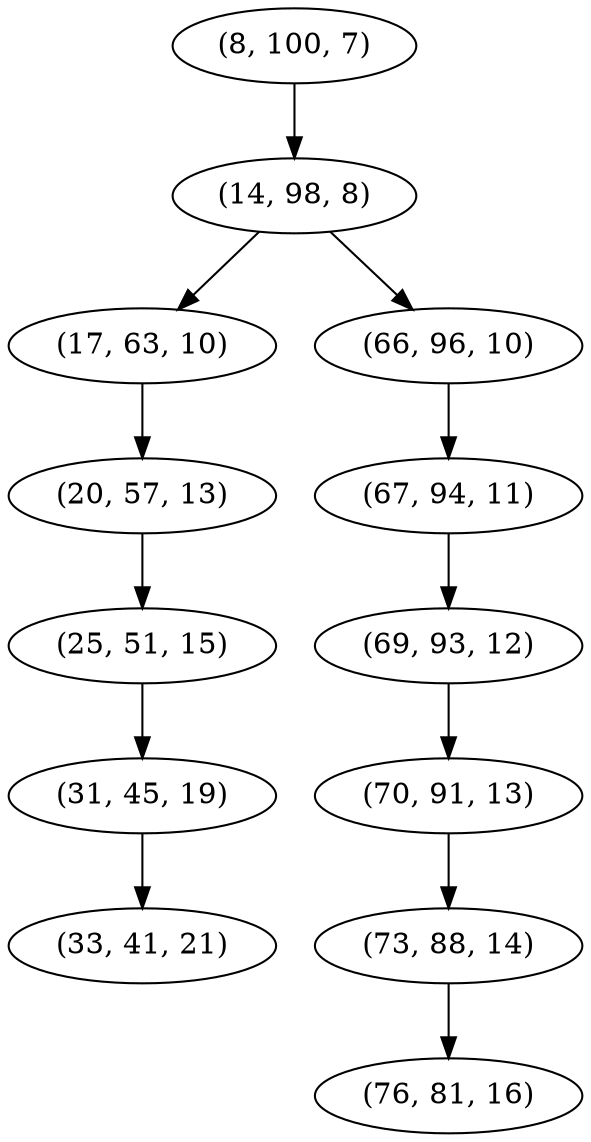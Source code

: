 digraph tree {
    "(8, 100, 7)";
    "(14, 98, 8)";
    "(17, 63, 10)";
    "(20, 57, 13)";
    "(25, 51, 15)";
    "(31, 45, 19)";
    "(33, 41, 21)";
    "(66, 96, 10)";
    "(67, 94, 11)";
    "(69, 93, 12)";
    "(70, 91, 13)";
    "(73, 88, 14)";
    "(76, 81, 16)";
    "(8, 100, 7)" -> "(14, 98, 8)";
    "(14, 98, 8)" -> "(17, 63, 10)";
    "(14, 98, 8)" -> "(66, 96, 10)";
    "(17, 63, 10)" -> "(20, 57, 13)";
    "(20, 57, 13)" -> "(25, 51, 15)";
    "(25, 51, 15)" -> "(31, 45, 19)";
    "(31, 45, 19)" -> "(33, 41, 21)";
    "(66, 96, 10)" -> "(67, 94, 11)";
    "(67, 94, 11)" -> "(69, 93, 12)";
    "(69, 93, 12)" -> "(70, 91, 13)";
    "(70, 91, 13)" -> "(73, 88, 14)";
    "(73, 88, 14)" -> "(76, 81, 16)";
}
